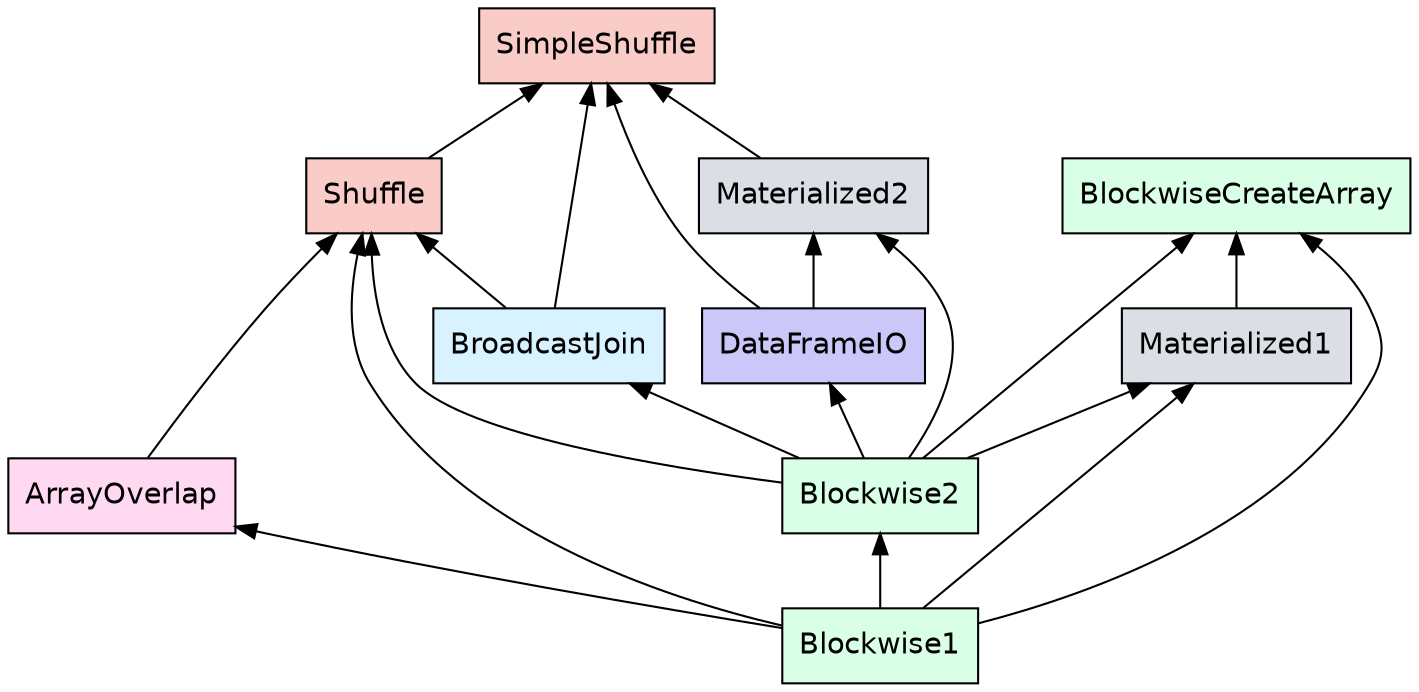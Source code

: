 digraph G {
    graph[rankdir=BT]
    node[shape=box fontname="helvetica"]

    /*
        Nodes
    */

    // Array Blockwise
    Blockwise1 [fillcolor="#D9FFE6" style=filled]
    Blockwise2 [fillcolor="#D9FFE6" style=filled]
    BlockwiseCreateArray [fillcolor="#D9FFE6" style=filled]

    // DataFrame Shuffle
    SimpleShuffle [fillcolor="#F9CCC7" style=filled]
    Shuffle [fillcolor="#F9CCC7" style=filled]

    // DataFrame IO
    DataFrameIO [fillcolor="#CCC7F9" style=filled]

    // Array Overlap
    ArrayOverlap [fillcolor="#FFD9F2" style=filled]

    // Broadcat Join
    BroadcastJoin [fillcolor="#D9F2FF" style=filled]

    // Materialized
    Materialized1 [fillcolor="#DBDEE5" style=filled]
    Materialized2 [fillcolor="#DBDEE5" style=filled]

    /*
        Edges
    */

    Blockwise1 -> {Blockwise2 -> {Materialized1 -> BlockwiseCreateArray}; ArrayOverlap -> Shuffle}
    Blockwise2 -> {DataFrameIO -> Materialized2; BroadcastJoin -> Shuffle} -> SimpleShuffle
}